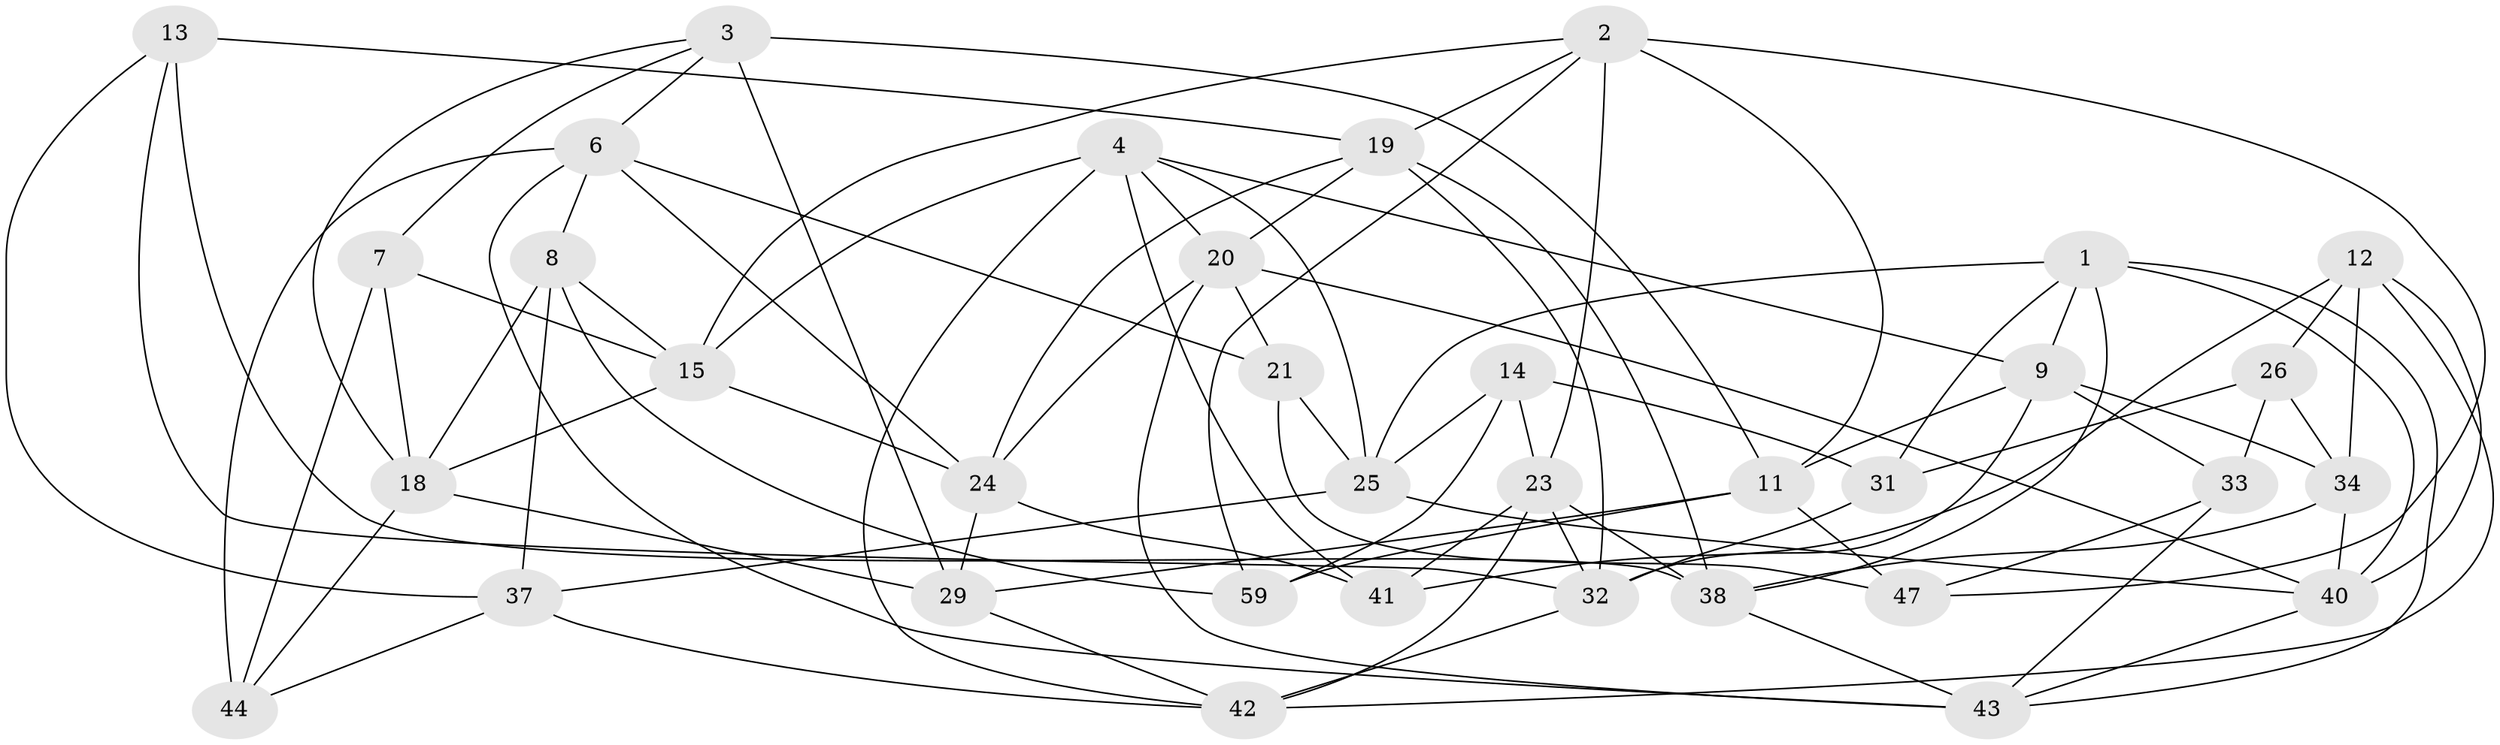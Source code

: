 // original degree distribution, {4: 1.0}
// Generated by graph-tools (version 1.1) at 2025/11/02/27/25 16:11:46]
// undirected, 35 vertices, 91 edges
graph export_dot {
graph [start="1"]
  node [color=gray90,style=filled];
  1 [super="+53"];
  2 [super="+58"];
  3 [super="+5"];
  4 [super="+51"];
  6 [super="+17"];
  7;
  8 [super="+16"];
  9 [super="+10"];
  11 [super="+48"];
  12 [super="+22"];
  13;
  14;
  15 [super="+30"];
  18 [super="+55"];
  19 [super="+57"];
  20 [super="+35"];
  21;
  23 [super="+27"];
  24 [super="+54"];
  25 [super="+28"];
  26;
  29 [super="+39"];
  31;
  32 [super="+36"];
  33;
  34 [super="+50"];
  37 [super="+46"];
  38 [super="+56"];
  40 [super="+49"];
  41;
  42 [super="+45"];
  43 [super="+52"];
  44;
  47;
  59;
  1 -- 38;
  1 -- 43;
  1 -- 9;
  1 -- 40;
  1 -- 25;
  1 -- 31;
  2 -- 15;
  2 -- 19;
  2 -- 11;
  2 -- 59;
  2 -- 47;
  2 -- 23;
  3 -- 6;
  3 -- 29 [weight=2];
  3 -- 11;
  3 -- 18;
  3 -- 7;
  4 -- 9;
  4 -- 25;
  4 -- 42;
  4 -- 41;
  4 -- 20;
  4 -- 15;
  6 -- 24;
  6 -- 44;
  6 -- 21;
  6 -- 43;
  6 -- 8;
  7 -- 44;
  7 -- 18;
  7 -- 15;
  8 -- 59;
  8 -- 37 [weight=2];
  8 -- 15;
  8 -- 18;
  9 -- 32;
  9 -- 11;
  9 -- 33;
  9 -- 34;
  11 -- 59;
  11 -- 29;
  11 -- 47;
  12 -- 40;
  12 -- 34 [weight=2];
  12 -- 41;
  12 -- 26;
  12 -- 42;
  13 -- 32;
  13 -- 37;
  13 -- 19;
  13 -- 38;
  14 -- 25;
  14 -- 31;
  14 -- 23;
  14 -- 59;
  15 -- 24;
  15 -- 18;
  18 -- 44;
  18 -- 29;
  19 -- 38;
  19 -- 20;
  19 -- 32;
  19 -- 24;
  20 -- 43;
  20 -- 21;
  20 -- 40;
  20 -- 24;
  21 -- 47;
  21 -- 25;
  23 -- 42;
  23 -- 32;
  23 -- 41;
  23 -- 38;
  24 -- 29;
  24 -- 41;
  25 -- 40;
  25 -- 37;
  26 -- 31;
  26 -- 33;
  26 -- 34;
  29 -- 42;
  31 -- 32;
  32 -- 42;
  33 -- 47;
  33 -- 43;
  34 -- 40;
  34 -- 38;
  37 -- 44;
  37 -- 42;
  38 -- 43;
  40 -- 43;
}
